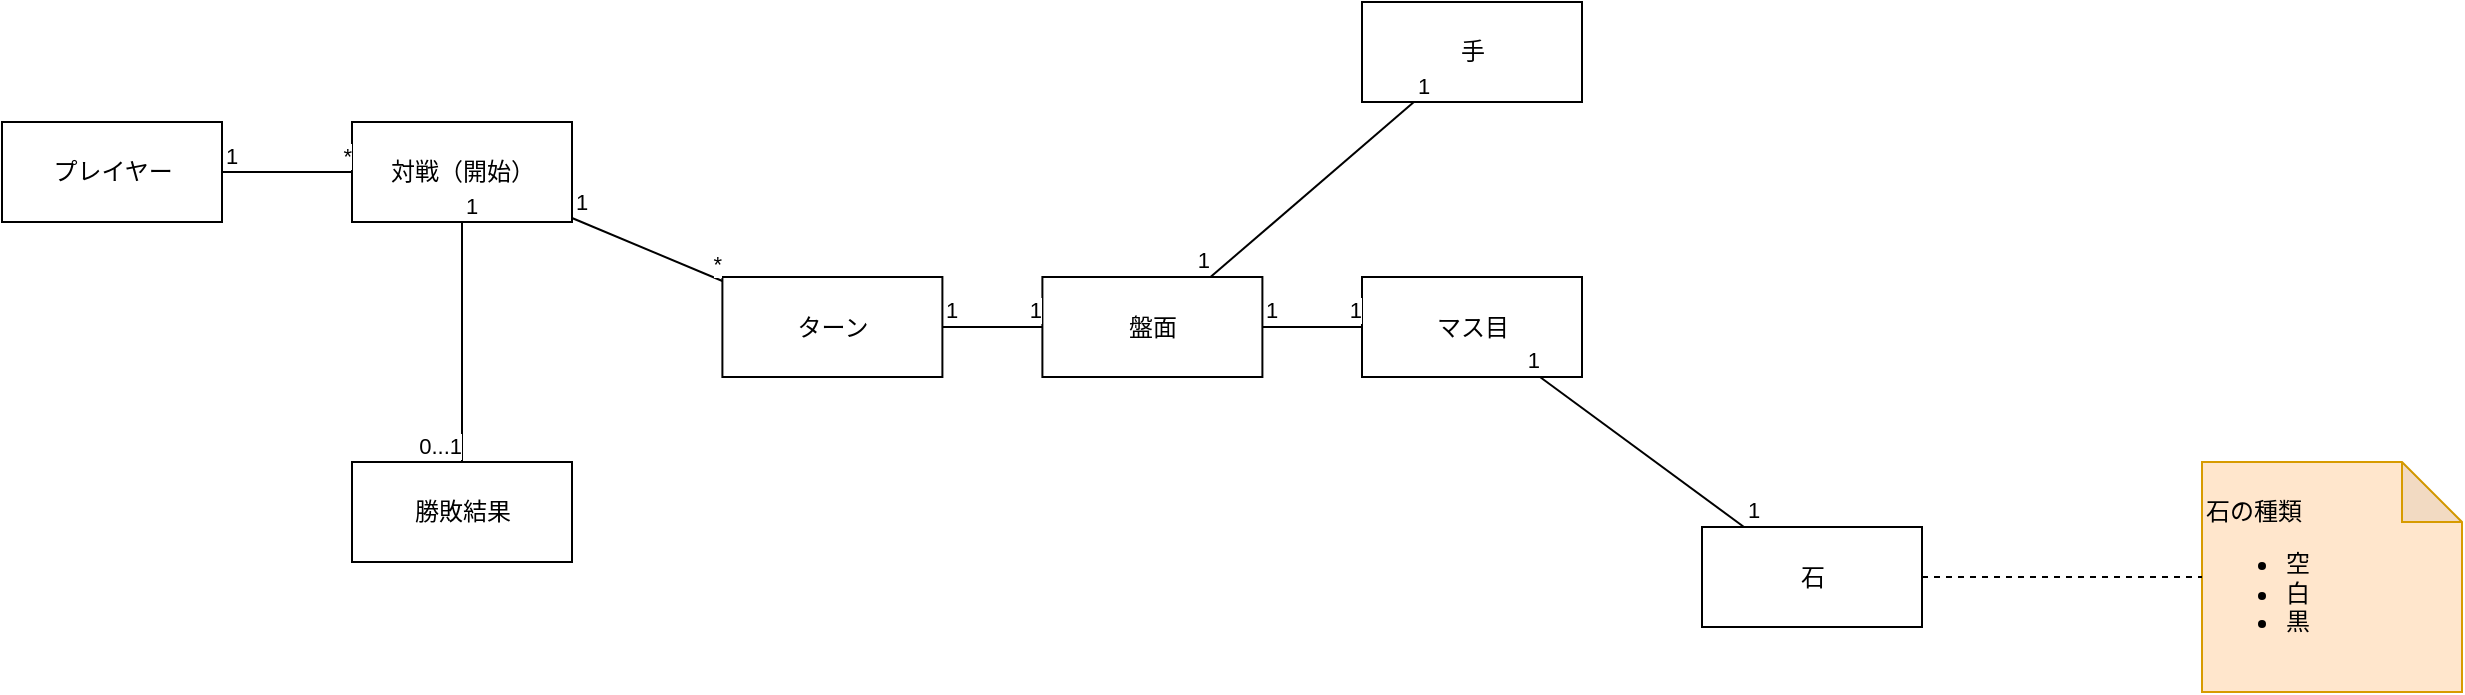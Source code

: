 <mxfile>
    <diagram id="tgky-5pwhy73OMe4_DPu" name="Page-1">
        <mxGraphModel dx="1057" dy="729" grid="1" gridSize="10" guides="1" tooltips="1" connect="1" arrows="1" fold="1" page="1" pageScale="1" pageWidth="850" pageHeight="1100" math="0" shadow="0">
            <root>
                <mxCell id="0"/>
                <mxCell id="1" parent="0"/>
                <mxCell id="2" value="対戦（開始）" style="html=1;" vertex="1" parent="1">
                    <mxGeometry x="195" y="260" width="110" height="50" as="geometry"/>
                </mxCell>
                <mxCell id="3" value="盤面" style="html=1;" vertex="1" parent="1">
                    <mxGeometry x="540.2" y="337.5" width="110" height="50" as="geometry"/>
                </mxCell>
                <mxCell id="5" value="石" style="html=1;" vertex="1" parent="1">
                    <mxGeometry x="870" y="462.5" width="110" height="50" as="geometry"/>
                </mxCell>
                <mxCell id="6" value="石の種類&lt;br&gt;&lt;ul&gt;&lt;li&gt;空&lt;/li&gt;&lt;li&gt;白&lt;/li&gt;&lt;li&gt;黒&lt;/li&gt;&lt;/ul&gt;" style="shape=note;whiteSpace=wrap;html=1;backgroundOutline=1;darkOpacity=0.05;fillColor=#ffe6cc;strokeColor=#d79b00;align=left;" vertex="1" parent="1">
                    <mxGeometry x="1120" y="430" width="130" height="115" as="geometry"/>
                </mxCell>
                <mxCell id="9" value="" style="endArrow=none;dashed=1;html=1;" edge="1" parent="1" source="5" target="6">
                    <mxGeometry width="50" height="50" relative="1" as="geometry">
                        <mxPoint x="970" y="482.5" as="sourcePoint"/>
                        <mxPoint x="800" y="372.5" as="targetPoint"/>
                    </mxGeometry>
                </mxCell>
                <mxCell id="11" value="勝敗結果&lt;span style=&quot;color: rgba(0, 0, 0, 0); font-family: monospace; font-size: 0px; text-align: start;&quot;&gt;%3CmxGraphModel%3E%3Croot%3E%3CmxCell%20id%3D%220%22%2F%3E%3CmxCell%20id%3D%221%22%20parent%3D%220%22%2F%3E%3CmxCell%20id%3D%222%22%20value%3D%22%E5%AF%BE%E6%88%A6%EF%BC%88%E9%96%8B%E5%A7%8B%EF%BC%89%22%20style%3D%22html%3D1%3B%22%20vertex%3D%221%22%20parent%3D%221%22%3E%3CmxGeometry%20x%3D%22350%22%20y%3D%22260%22%20width%3D%22110%22%20height%3D%2250%22%20as%3D%22geometry%22%2F%3E%3C%2FmxCell%3E%3C%2Froot%3E%3C%2FmxGraphModel%3E&lt;/span&gt;&lt;span style=&quot;color: rgba(0, 0, 0, 0); font-family: monospace; font-size: 0px; text-align: start;&quot;&gt;%3CmxGraphModel%3E%3Croot%3E%3CmxCell%20id%3D%220%22%2F%3E%3CmxCell%20id%3D%221%22%20parent%3D%220%22%2F%3E%3CmxCell%20id%3D%222%22%20value%3D%22%E5%AF%BE%E6%88%A6%EF%BC%88%E9%96%8B%E5%A7%8B%EF%BC%89%22%20style%3D%22html%3D1%3B%22%20vertex%3D%221%22%20parent%3D%221%22%3E%3CmxGeometry%20x%3D%22350%22%20y%3D%22260%22%20width%3D%22110%22%20height%3D%2250%22%20as%3D%22geometry%22%2F%3E%3C%2FmxCell%3E%3C%2Froot%3E%3C%2FmxGraphModel%3E&lt;/span&gt;&lt;span style=&quot;color: rgba(0, 0, 0, 0); font-family: monospace; font-size: 0px; text-align: start;&quot;&gt;%3CmxGraphModel%3E%3Croot%3E%3CmxCell%20id%3D%220%22%2F%3E%3CmxCell%20id%3D%221%22%20parent%3D%220%22%2F%3E%3CmxCell%20id%3D%222%22%20value%3D%22%E5%AF%BE%E6%88%A6%EF%BC%88%E9%96%8B%E5%A7%8B%EF%BC%89%22%20style%3D%22html%3D1%3B%22%20vertex%3D%221%22%20parent%3D%221%22%3E%3CmxGeometry%20x%3D%22350%22%20y%3D%22260%22%20width%3D%22110%22%20height%3D%2250%22%20as%3D%22geometry%22%2F%3E%3C%2FmxCell%3E%3C%2Froot%3E%3C%2FmxGraphModel%3E&lt;/span&gt;" style="html=1;" vertex="1" parent="1">
                    <mxGeometry x="195" y="430" width="110" height="50" as="geometry"/>
                </mxCell>
                <mxCell id="12" value="プレイヤー" style="html=1;" vertex="1" parent="1">
                    <mxGeometry x="20" y="260" width="110" height="50" as="geometry"/>
                </mxCell>
                <mxCell id="13" value="" style="endArrow=none;html=1;" edge="1" parent="1" source="12" target="2">
                    <mxGeometry relative="1" as="geometry">
                        <mxPoint x="260" y="300" as="sourcePoint"/>
                        <mxPoint x="150" y="340" as="targetPoint"/>
                    </mxGeometry>
                </mxCell>
                <mxCell id="14" value="1" style="edgeLabel;resizable=0;html=1;align=left;verticalAlign=bottom;" connectable="0" vertex="1" parent="13">
                    <mxGeometry x="-1" relative="1" as="geometry"/>
                </mxCell>
                <mxCell id="15" value="*" style="edgeLabel;resizable=0;html=1;align=right;verticalAlign=bottom;" connectable="0" vertex="1" parent="13">
                    <mxGeometry x="1" relative="1" as="geometry"/>
                </mxCell>
                <mxCell id="18" value="" style="endArrow=none;html=1;" edge="1" parent="1" source="2" target="11">
                    <mxGeometry relative="1" as="geometry">
                        <mxPoint x="210" y="340" as="sourcePoint"/>
                        <mxPoint x="275" y="340" as="targetPoint"/>
                    </mxGeometry>
                </mxCell>
                <mxCell id="19" value="1" style="edgeLabel;resizable=0;html=1;align=left;verticalAlign=bottom;" connectable="0" vertex="1" parent="18">
                    <mxGeometry x="-1" relative="1" as="geometry"/>
                </mxCell>
                <mxCell id="20" value="0...1" style="edgeLabel;resizable=0;html=1;align=right;verticalAlign=bottom;" connectable="0" vertex="1" parent="18">
                    <mxGeometry x="1" relative="1" as="geometry"/>
                </mxCell>
                <mxCell id="21" value="ターン" style="html=1;" vertex="1" parent="1">
                    <mxGeometry x="380.2" y="337.5" width="110" height="50" as="geometry"/>
                </mxCell>
                <mxCell id="22" value="" style="endArrow=none;html=1;" edge="1" parent="1" source="2" target="21">
                    <mxGeometry relative="1" as="geometry">
                        <mxPoint x="140" y="295" as="sourcePoint"/>
                        <mxPoint x="205" y="295" as="targetPoint"/>
                    </mxGeometry>
                </mxCell>
                <mxCell id="23" value="1" style="edgeLabel;resizable=0;html=1;align=left;verticalAlign=bottom;" connectable="0" vertex="1" parent="22">
                    <mxGeometry x="-1" relative="1" as="geometry"/>
                </mxCell>
                <mxCell id="24" value="*" style="edgeLabel;resizable=0;html=1;align=right;verticalAlign=bottom;" connectable="0" vertex="1" parent="22">
                    <mxGeometry x="1" relative="1" as="geometry"/>
                </mxCell>
                <mxCell id="25" value="" style="endArrow=none;html=1;" edge="1" parent="1" source="21" target="3">
                    <mxGeometry relative="1" as="geometry">
                        <mxPoint x="315" y="318.016" as="sourcePoint"/>
                        <mxPoint x="390.2" y="349.484" as="targetPoint"/>
                    </mxGeometry>
                </mxCell>
                <mxCell id="26" value="1" style="edgeLabel;resizable=0;html=1;align=left;verticalAlign=bottom;" connectable="0" vertex="1" parent="25">
                    <mxGeometry x="-1" relative="1" as="geometry"/>
                </mxCell>
                <mxCell id="27" value="1" style="edgeLabel;resizable=0;html=1;align=right;verticalAlign=bottom;" connectable="0" vertex="1" parent="25">
                    <mxGeometry x="1" relative="1" as="geometry"/>
                </mxCell>
                <mxCell id="28" value="マス目" style="html=1;" vertex="1" parent="1">
                    <mxGeometry x="700" y="337.5" width="110" height="50" as="geometry"/>
                </mxCell>
                <mxCell id="29" value="" style="endArrow=none;html=1;" edge="1" parent="1" source="3" target="28">
                    <mxGeometry relative="1" as="geometry">
                        <mxPoint x="590" y="363" as="sourcePoint"/>
                        <mxPoint x="550.2" y="372.5" as="targetPoint"/>
                    </mxGeometry>
                </mxCell>
                <mxCell id="30" value="1" style="edgeLabel;resizable=0;html=1;align=left;verticalAlign=bottom;" connectable="0" vertex="1" parent="29">
                    <mxGeometry x="-1" relative="1" as="geometry"/>
                </mxCell>
                <mxCell id="31" value="1" style="edgeLabel;resizable=0;html=1;align=right;verticalAlign=bottom;" connectable="0" vertex="1" parent="29">
                    <mxGeometry x="1" relative="1" as="geometry"/>
                </mxCell>
                <mxCell id="35" value="" style="endArrow=none;html=1;" edge="1" parent="1" source="5" target="28">
                    <mxGeometry relative="1" as="geometry">
                        <mxPoint x="660.2" y="372.5" as="sourcePoint"/>
                        <mxPoint x="710" y="372.5" as="targetPoint"/>
                    </mxGeometry>
                </mxCell>
                <mxCell id="36" value="1" style="edgeLabel;resizable=0;html=1;align=left;verticalAlign=bottom;" connectable="0" vertex="1" parent="35">
                    <mxGeometry x="-1" relative="1" as="geometry"/>
                </mxCell>
                <mxCell id="37" value="1" style="edgeLabel;resizable=0;html=1;align=right;verticalAlign=bottom;" connectable="0" vertex="1" parent="35">
                    <mxGeometry x="1" relative="1" as="geometry"/>
                </mxCell>
                <mxCell id="38" value="手" style="html=1;" vertex="1" parent="1">
                    <mxGeometry x="700" y="200" width="110" height="50" as="geometry"/>
                </mxCell>
                <mxCell id="39" value="" style="endArrow=none;html=1;" edge="1" parent="1" source="38" target="3">
                    <mxGeometry relative="1" as="geometry">
                        <mxPoint x="901" y="472.5" as="sourcePoint"/>
                        <mxPoint x="799" y="397.5" as="targetPoint"/>
                    </mxGeometry>
                </mxCell>
                <mxCell id="40" value="1" style="edgeLabel;resizable=0;html=1;align=left;verticalAlign=bottom;" connectable="0" vertex="1" parent="39">
                    <mxGeometry x="-1" relative="1" as="geometry"/>
                </mxCell>
                <mxCell id="41" value="1" style="edgeLabel;resizable=0;html=1;align=right;verticalAlign=bottom;" connectable="0" vertex="1" parent="39">
                    <mxGeometry x="1" relative="1" as="geometry"/>
                </mxCell>
            </root>
        </mxGraphModel>
    </diagram>
</mxfile>